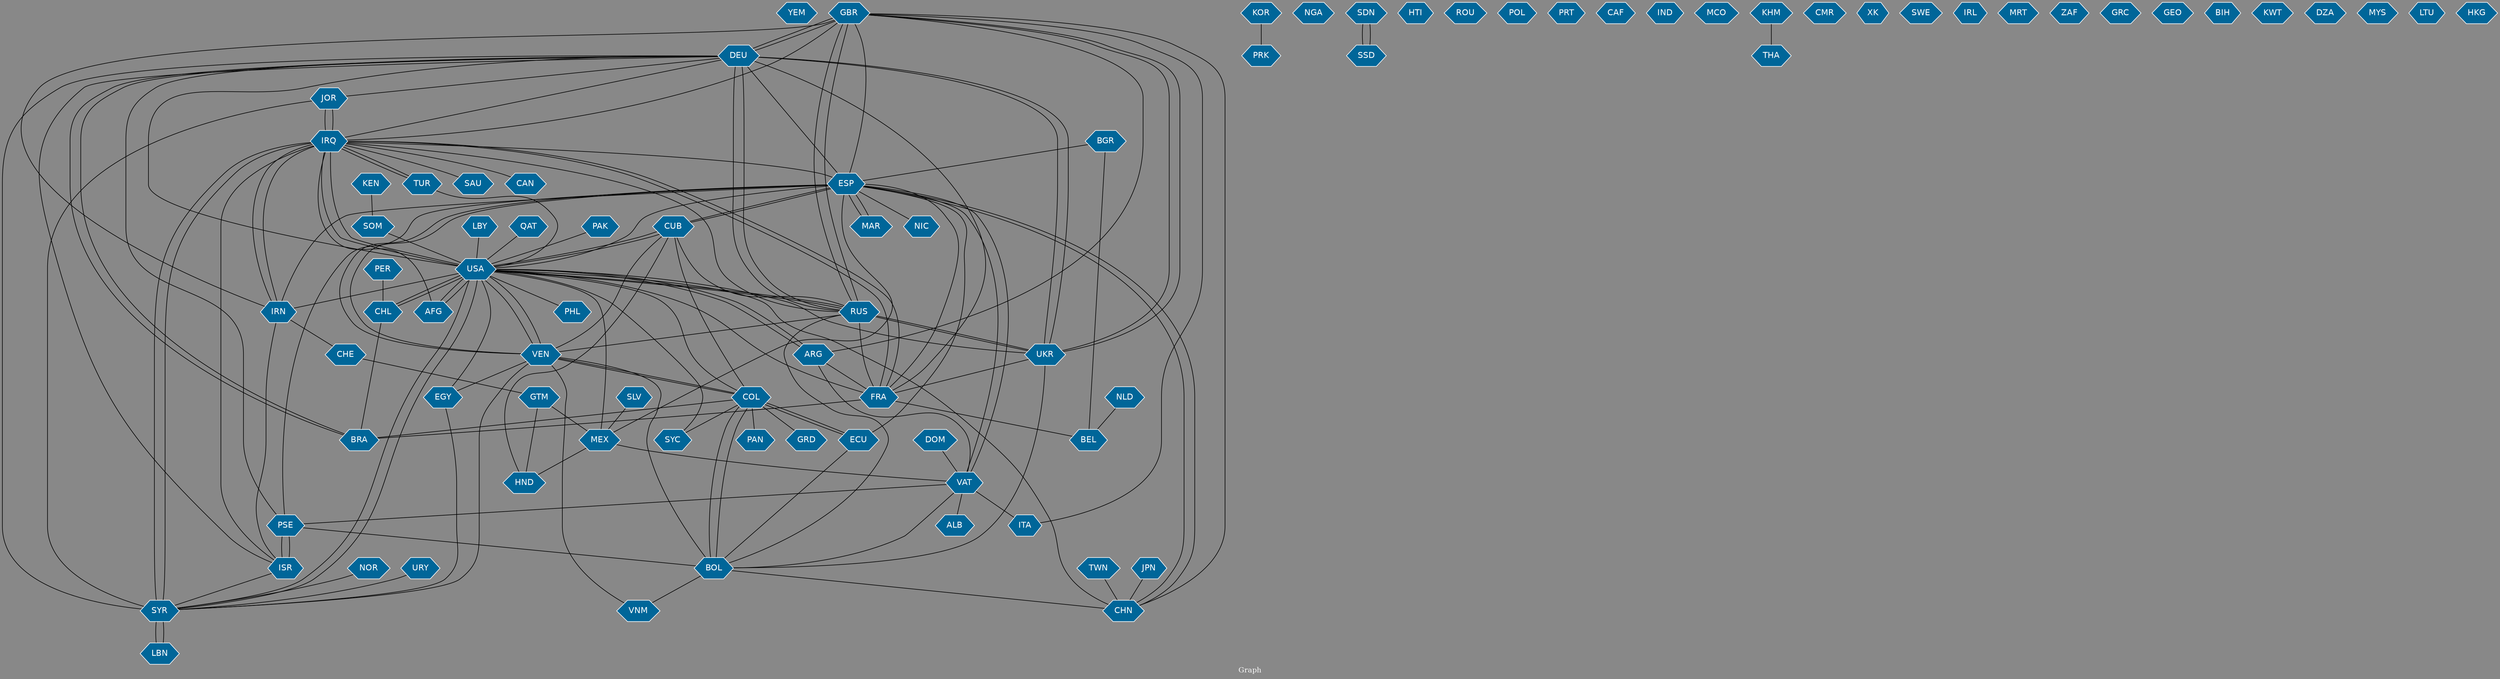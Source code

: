 // Countries together in item graph
graph {
	graph [bgcolor="#888888" fontcolor=white fontsize=12 label="Graph" outputorder=edgesfirst overlap=prism]
	node [color=white fillcolor="#006699" fontcolor=white fontname=Helvetica shape=hexagon style=filled]
	edge [arrowhead=open color=black fontcolor=white fontname=Courier fontsize=12]
		YEM [label=YEM]
		GBR [label=GBR]
		DEU [label=DEU]
		ESP [label=ESP]
		CUB [label=CUB]
		COL [label=COL]
		AFG [label=AFG]
		VEN [label=VEN]
		USA [label=USA]
		PRK [label=PRK]
		ECU [label=ECU]
		IRQ [label=IRQ]
		SYR [label=SYR]
		TUR [label=TUR]
		RUS [label=RUS]
		ARG [label=ARG]
		CHN [label=CHN]
		KOR [label=KOR]
		VAT [label=VAT]
		UKR [label=UKR]
		NGA [label=NGA]
		BRA [label=BRA]
		SYC [label=SYC]
		SDN [label=SDN]
		HTI [label=HTI]
		BOL [label=BOL]
		MEX [label=MEX]
		ROU [label=ROU]
		EGY [label=EGY]
		CAN [label=CAN]
		PSE [label=PSE]
		ISR [label=ISR]
		POL [label=POL]
		MAR [label=MAR]
		IRN [label=IRN]
		PRT [label=PRT]
		CAF [label=CAF]
		CHL [label=CHL]
		SLV [label=SLV]
		ITA [label=ITA]
		FRA [label=FRA]
		HND [label=HND]
		PAK [label=PAK]
		LBY [label=LBY]
		VNM [label=VNM]
		IND [label=IND]
		PER [label=PER]
		MCO [label=MCO]
		QAT [label=QAT]
		THA [label=THA]
		KEN [label=KEN]
		PAN [label=PAN]
		CHE [label=CHE]
		GTM [label=GTM]
		NIC [label=NIC]
		CMR [label=CMR]
		TWN [label=TWN]
		XK [label=XK]
		NOR [label=NOR]
		SWE [label=SWE]
		IRL [label=IRL]
		URY [label=URY]
		NLD [label=NLD]
		BEL [label=BEL]
		LBN [label=LBN]
		SAU [label=SAU]
		MRT [label=MRT]
		JOR [label=JOR]
		JPN [label=JPN]
		ZAF [label=ZAF]
		BGR [label=BGR]
		GRC [label=GRC]
		GEO [label=GEO]
		BIH [label=BIH]
		SOM [label=SOM]
		KWT [label=KWT]
		SSD [label=SSD]
		DOM [label=DOM]
		DZA [label=DZA]
		GRD [label=GRD]
		PHL [label=PHL]
		KHM [label=KHM]
		MYS [label=MYS]
		ALB [label=ALB]
		LTU [label=LTU]
		HKG [label=HKG]
			FRA -- BEL [weight=1]
			COL -- ECU [weight=1]
			FRA -- RUS [weight=1]
			VEN -- USA [weight=1]
			GTM -- HND [weight=1]
			ESP -- CUB [weight=1]
			VEN -- EGY [weight=1]
			UKR -- FRA [weight=1]
			ARG -- USA [weight=2]
			ESP -- PSE [weight=1]
			URY -- SYR [weight=1]
			DEU -- PSE [weight=1]
			IRQ -- ISR [weight=1]
			MEX -- HND [weight=1]
			SDN -- SSD [weight=2]
			UKR -- BOL [weight=1]
			NLD -- BEL [weight=1]
			MAR -- ESP [weight=1]
			DEU -- GBR [weight=1]
			AFG -- USA [weight=1]
			ARG -- VAT [weight=1]
			SYR -- LBN [weight=4]
			SYC -- USA [weight=1]
			IRN -- ISR [weight=1]
			BGR -- BEL [weight=1]
			LBY -- USA [weight=1]
			USA -- PHL [weight=1]
			ECU -- BOL [weight=1]
			JOR -- SYR [weight=1]
			JPN -- CHN [weight=1]
			DEU -- JOR [weight=1]
			VEN -- SYR [weight=1]
			IRQ -- CAN [weight=1]
			TUR -- USA [weight=1]
			CHN -- ESP [weight=1]
			ECU -- COL [weight=2]
			IRQ -- FRA [weight=1]
			DEU -- ESP [weight=1]
			USA -- UKR [weight=2]
			DEU -- SYR [weight=1]
			RUS -- CUB [weight=1]
			IRQ -- ESP [weight=1]
			TWN -- CHN [weight=1]
			KOR -- PRK [weight=2]
			USA -- AFG [weight=1]
			DEU -- RUS [weight=3]
			IRQ -- IRN [weight=4]
			ESP -- CHN [weight=1]
			CHN -- USA [weight=2]
			BOL -- COL [weight=5]
			QAT -- USA [weight=1]
			CHN -- GBR [weight=1]
			BOL -- VNM [weight=1]
			PER -- CHL [weight=1]
			NOR -- SYR [weight=1]
			COL -- VEN [weight=5]
			USA -- SYR [weight=2]
			IRQ -- RUS [weight=1]
			GBR -- DEU [weight=2]
			USA -- IRQ [weight=9]
			USA -- IRN [weight=1]
			ARG -- FRA [weight=4]
			LBN -- SYR [weight=1]
			USA -- RUS [weight=2]
			IRQ -- SAU [weight=1]
			IRQ -- SYR [weight=9]
			PSE -- ISR [weight=9]
			HND -- CUB [weight=1]
			TUR -- IRQ [weight=2]
			FRA -- ESP [weight=1]
			USA -- ESP [weight=2]
			KEN -- SOM [weight=2]
			PSE -- BOL [weight=1]
			CHL -- USA [weight=2]
			ESP -- ECU [weight=1]
			ESP -- VAT [weight=1]
			GBR -- IRQ [weight=2]
			EGY -- SYR [weight=1]
			FRA -- USA [weight=2]
			DEU -- FRA [weight=1]
			ISR -- PSE [weight=7]
			VAT -- BOL [weight=2]
			FRA -- BRA [weight=1]
			CHE -- GTM [weight=1]
			PAK -- USA [weight=1]
			IRN -- IRQ [weight=4]
			USA -- CHL [weight=1]
			SLV -- MEX [weight=1]
			BOL -- CHN [weight=1]
			DEU -- UKR [weight=5]
			KHM -- THA [weight=1]
			VAT -- ALB [weight=1]
			JOR -- IRQ [weight=1]
			BOL -- VEN [weight=1]
			ESP -- VEN [weight=3]
			COL -- SYC [weight=1]
			BGR -- ESP [weight=1]
			IRQ -- AFG [weight=1]
			IRN -- ESP [weight=1]
			UKR -- DEU [weight=2]
			DEU -- IRQ [weight=1]
			UKR -- GBR [weight=1]
			VAT -- ITA [weight=1]
			USA -- MEX [weight=1]
			ESP -- MAR [weight=1]
			COL -- PAN [weight=1]
			SOM -- USA [weight=1]
			RUS -- UKR [weight=25]
			GTM -- MEX [weight=1]
			RUS -- BOL [weight=2]
			GBR -- RUS [weight=1]
			VEN -- VNM [weight=1]
			ESP -- GBR [weight=1]
			IRN -- GBR [weight=1]
			MEX -- ESP [weight=1]
			VEN -- ESP [weight=4]
			MEX -- VAT [weight=1]
			COL -- BOL [weight=3]
			USA -- ARG [weight=1]
			DEU -- BRA [weight=1]
			DEU -- ISR [weight=1]
			VAT -- ESP [weight=4]
			CUB -- VEN [weight=1]
			ISR -- SYR [weight=1]
			SYR -- USA [weight=2]
			SYR -- IRQ [weight=4]
			UKR -- RUS [weight=23]
			RUS -- VEN [weight=1]
			GBR -- ARG [weight=1]
			USA -- EGY [weight=1]
			CHL -- BRA [weight=2]
			IRQ -- USA [weight=12]
			SSD -- SDN [weight=1]
			VEN -- COL [weight=1]
			FRA -- IRQ [weight=1]
			CUB -- COL [weight=1]
			IRQ -- JOR [weight=1]
			DOM -- VAT [weight=1]
			ESP -- NIC [weight=1]
			GBR -- UKR [weight=1]
			VAT -- PSE [weight=2]
			RUS -- USA [weight=3]
			USA -- CUB [weight=1]
			DEU -- USA [weight=2]
			USA -- VEN [weight=2]
			RUS -- GBR [weight=1]
			CUB -- USA [weight=1]
			GBR -- ITA [weight=1]
			COL -- USA [weight=1]
			COL -- BRA [weight=1]
			COL -- GRD [weight=1]
			RUS -- DEU [weight=1]
			IRN -- CHE [weight=1]
			IRQ -- TUR [weight=1]
			CUB -- ESP [weight=1]
			BRA -- DEU [weight=1]
}